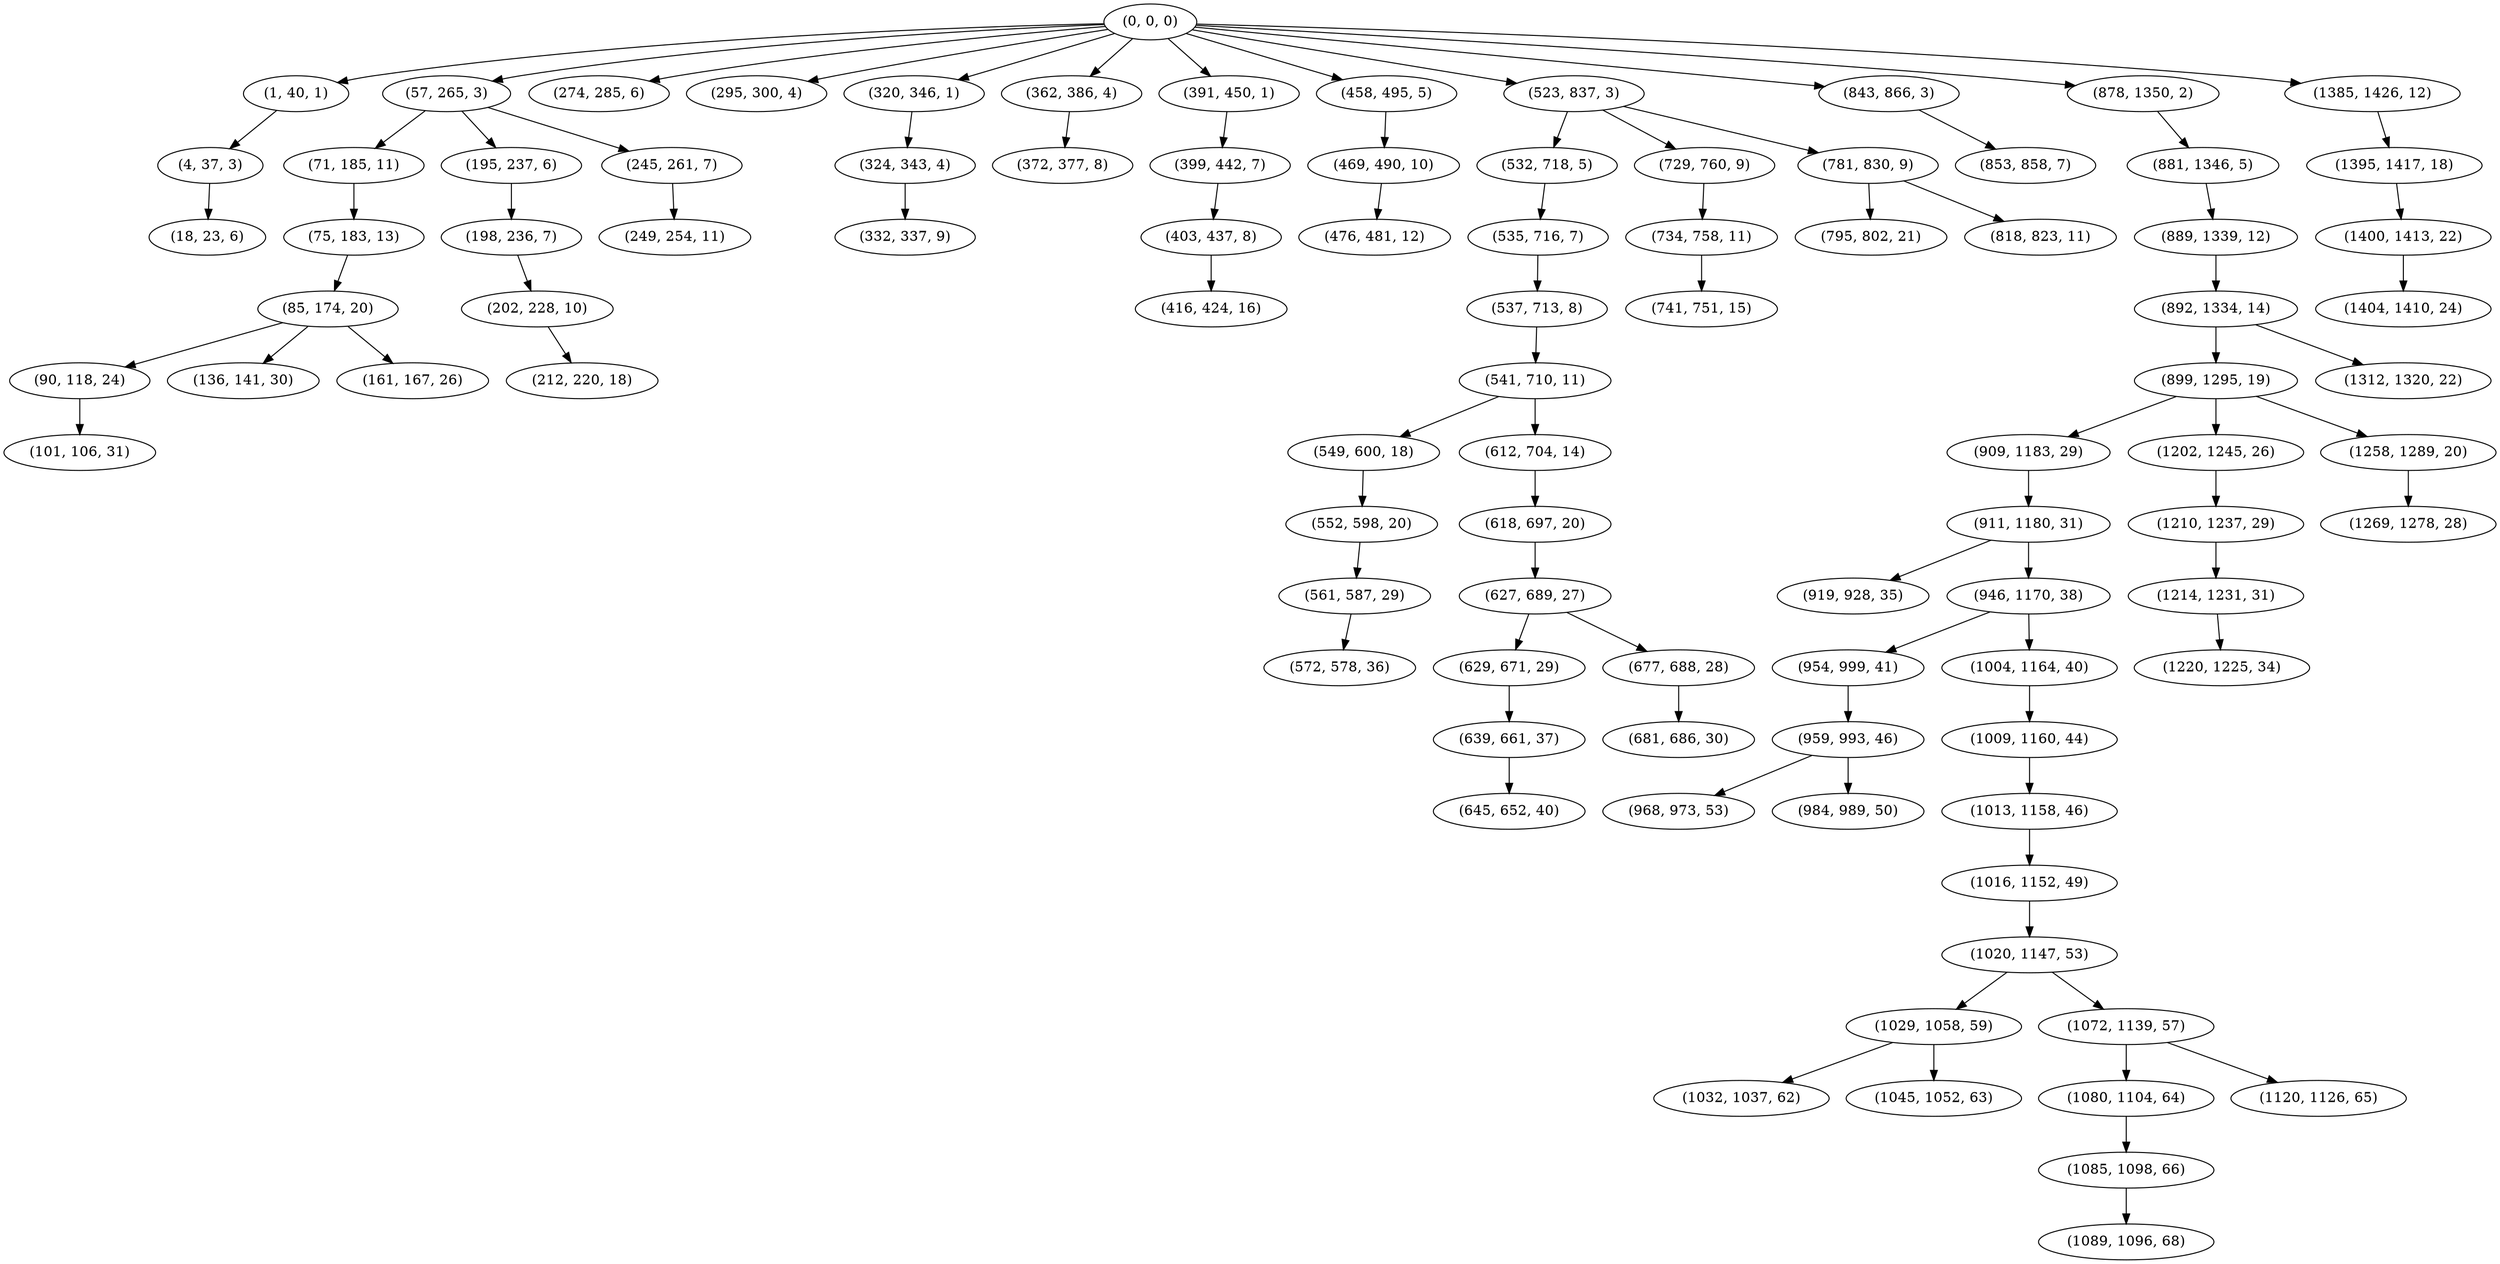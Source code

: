 digraph tree {
    "(0, 0, 0)";
    "(1, 40, 1)";
    "(4, 37, 3)";
    "(18, 23, 6)";
    "(57, 265, 3)";
    "(71, 185, 11)";
    "(75, 183, 13)";
    "(85, 174, 20)";
    "(90, 118, 24)";
    "(101, 106, 31)";
    "(136, 141, 30)";
    "(161, 167, 26)";
    "(195, 237, 6)";
    "(198, 236, 7)";
    "(202, 228, 10)";
    "(212, 220, 18)";
    "(245, 261, 7)";
    "(249, 254, 11)";
    "(274, 285, 6)";
    "(295, 300, 4)";
    "(320, 346, 1)";
    "(324, 343, 4)";
    "(332, 337, 9)";
    "(362, 386, 4)";
    "(372, 377, 8)";
    "(391, 450, 1)";
    "(399, 442, 7)";
    "(403, 437, 8)";
    "(416, 424, 16)";
    "(458, 495, 5)";
    "(469, 490, 10)";
    "(476, 481, 12)";
    "(523, 837, 3)";
    "(532, 718, 5)";
    "(535, 716, 7)";
    "(537, 713, 8)";
    "(541, 710, 11)";
    "(549, 600, 18)";
    "(552, 598, 20)";
    "(561, 587, 29)";
    "(572, 578, 36)";
    "(612, 704, 14)";
    "(618, 697, 20)";
    "(627, 689, 27)";
    "(629, 671, 29)";
    "(639, 661, 37)";
    "(645, 652, 40)";
    "(677, 688, 28)";
    "(681, 686, 30)";
    "(729, 760, 9)";
    "(734, 758, 11)";
    "(741, 751, 15)";
    "(781, 830, 9)";
    "(795, 802, 21)";
    "(818, 823, 11)";
    "(843, 866, 3)";
    "(853, 858, 7)";
    "(878, 1350, 2)";
    "(881, 1346, 5)";
    "(889, 1339, 12)";
    "(892, 1334, 14)";
    "(899, 1295, 19)";
    "(909, 1183, 29)";
    "(911, 1180, 31)";
    "(919, 928, 35)";
    "(946, 1170, 38)";
    "(954, 999, 41)";
    "(959, 993, 46)";
    "(968, 973, 53)";
    "(984, 989, 50)";
    "(1004, 1164, 40)";
    "(1009, 1160, 44)";
    "(1013, 1158, 46)";
    "(1016, 1152, 49)";
    "(1020, 1147, 53)";
    "(1029, 1058, 59)";
    "(1032, 1037, 62)";
    "(1045, 1052, 63)";
    "(1072, 1139, 57)";
    "(1080, 1104, 64)";
    "(1085, 1098, 66)";
    "(1089, 1096, 68)";
    "(1120, 1126, 65)";
    "(1202, 1245, 26)";
    "(1210, 1237, 29)";
    "(1214, 1231, 31)";
    "(1220, 1225, 34)";
    "(1258, 1289, 20)";
    "(1269, 1278, 28)";
    "(1312, 1320, 22)";
    "(1385, 1426, 12)";
    "(1395, 1417, 18)";
    "(1400, 1413, 22)";
    "(1404, 1410, 24)";
    "(0, 0, 0)" -> "(1, 40, 1)";
    "(0, 0, 0)" -> "(57, 265, 3)";
    "(0, 0, 0)" -> "(274, 285, 6)";
    "(0, 0, 0)" -> "(295, 300, 4)";
    "(0, 0, 0)" -> "(320, 346, 1)";
    "(0, 0, 0)" -> "(362, 386, 4)";
    "(0, 0, 0)" -> "(391, 450, 1)";
    "(0, 0, 0)" -> "(458, 495, 5)";
    "(0, 0, 0)" -> "(523, 837, 3)";
    "(0, 0, 0)" -> "(843, 866, 3)";
    "(0, 0, 0)" -> "(878, 1350, 2)";
    "(0, 0, 0)" -> "(1385, 1426, 12)";
    "(1, 40, 1)" -> "(4, 37, 3)";
    "(4, 37, 3)" -> "(18, 23, 6)";
    "(57, 265, 3)" -> "(71, 185, 11)";
    "(57, 265, 3)" -> "(195, 237, 6)";
    "(57, 265, 3)" -> "(245, 261, 7)";
    "(71, 185, 11)" -> "(75, 183, 13)";
    "(75, 183, 13)" -> "(85, 174, 20)";
    "(85, 174, 20)" -> "(90, 118, 24)";
    "(85, 174, 20)" -> "(136, 141, 30)";
    "(85, 174, 20)" -> "(161, 167, 26)";
    "(90, 118, 24)" -> "(101, 106, 31)";
    "(195, 237, 6)" -> "(198, 236, 7)";
    "(198, 236, 7)" -> "(202, 228, 10)";
    "(202, 228, 10)" -> "(212, 220, 18)";
    "(245, 261, 7)" -> "(249, 254, 11)";
    "(320, 346, 1)" -> "(324, 343, 4)";
    "(324, 343, 4)" -> "(332, 337, 9)";
    "(362, 386, 4)" -> "(372, 377, 8)";
    "(391, 450, 1)" -> "(399, 442, 7)";
    "(399, 442, 7)" -> "(403, 437, 8)";
    "(403, 437, 8)" -> "(416, 424, 16)";
    "(458, 495, 5)" -> "(469, 490, 10)";
    "(469, 490, 10)" -> "(476, 481, 12)";
    "(523, 837, 3)" -> "(532, 718, 5)";
    "(523, 837, 3)" -> "(729, 760, 9)";
    "(523, 837, 3)" -> "(781, 830, 9)";
    "(532, 718, 5)" -> "(535, 716, 7)";
    "(535, 716, 7)" -> "(537, 713, 8)";
    "(537, 713, 8)" -> "(541, 710, 11)";
    "(541, 710, 11)" -> "(549, 600, 18)";
    "(541, 710, 11)" -> "(612, 704, 14)";
    "(549, 600, 18)" -> "(552, 598, 20)";
    "(552, 598, 20)" -> "(561, 587, 29)";
    "(561, 587, 29)" -> "(572, 578, 36)";
    "(612, 704, 14)" -> "(618, 697, 20)";
    "(618, 697, 20)" -> "(627, 689, 27)";
    "(627, 689, 27)" -> "(629, 671, 29)";
    "(627, 689, 27)" -> "(677, 688, 28)";
    "(629, 671, 29)" -> "(639, 661, 37)";
    "(639, 661, 37)" -> "(645, 652, 40)";
    "(677, 688, 28)" -> "(681, 686, 30)";
    "(729, 760, 9)" -> "(734, 758, 11)";
    "(734, 758, 11)" -> "(741, 751, 15)";
    "(781, 830, 9)" -> "(795, 802, 21)";
    "(781, 830, 9)" -> "(818, 823, 11)";
    "(843, 866, 3)" -> "(853, 858, 7)";
    "(878, 1350, 2)" -> "(881, 1346, 5)";
    "(881, 1346, 5)" -> "(889, 1339, 12)";
    "(889, 1339, 12)" -> "(892, 1334, 14)";
    "(892, 1334, 14)" -> "(899, 1295, 19)";
    "(892, 1334, 14)" -> "(1312, 1320, 22)";
    "(899, 1295, 19)" -> "(909, 1183, 29)";
    "(899, 1295, 19)" -> "(1202, 1245, 26)";
    "(899, 1295, 19)" -> "(1258, 1289, 20)";
    "(909, 1183, 29)" -> "(911, 1180, 31)";
    "(911, 1180, 31)" -> "(919, 928, 35)";
    "(911, 1180, 31)" -> "(946, 1170, 38)";
    "(946, 1170, 38)" -> "(954, 999, 41)";
    "(946, 1170, 38)" -> "(1004, 1164, 40)";
    "(954, 999, 41)" -> "(959, 993, 46)";
    "(959, 993, 46)" -> "(968, 973, 53)";
    "(959, 993, 46)" -> "(984, 989, 50)";
    "(1004, 1164, 40)" -> "(1009, 1160, 44)";
    "(1009, 1160, 44)" -> "(1013, 1158, 46)";
    "(1013, 1158, 46)" -> "(1016, 1152, 49)";
    "(1016, 1152, 49)" -> "(1020, 1147, 53)";
    "(1020, 1147, 53)" -> "(1029, 1058, 59)";
    "(1020, 1147, 53)" -> "(1072, 1139, 57)";
    "(1029, 1058, 59)" -> "(1032, 1037, 62)";
    "(1029, 1058, 59)" -> "(1045, 1052, 63)";
    "(1072, 1139, 57)" -> "(1080, 1104, 64)";
    "(1072, 1139, 57)" -> "(1120, 1126, 65)";
    "(1080, 1104, 64)" -> "(1085, 1098, 66)";
    "(1085, 1098, 66)" -> "(1089, 1096, 68)";
    "(1202, 1245, 26)" -> "(1210, 1237, 29)";
    "(1210, 1237, 29)" -> "(1214, 1231, 31)";
    "(1214, 1231, 31)" -> "(1220, 1225, 34)";
    "(1258, 1289, 20)" -> "(1269, 1278, 28)";
    "(1385, 1426, 12)" -> "(1395, 1417, 18)";
    "(1395, 1417, 18)" -> "(1400, 1413, 22)";
    "(1400, 1413, 22)" -> "(1404, 1410, 24)";
}
